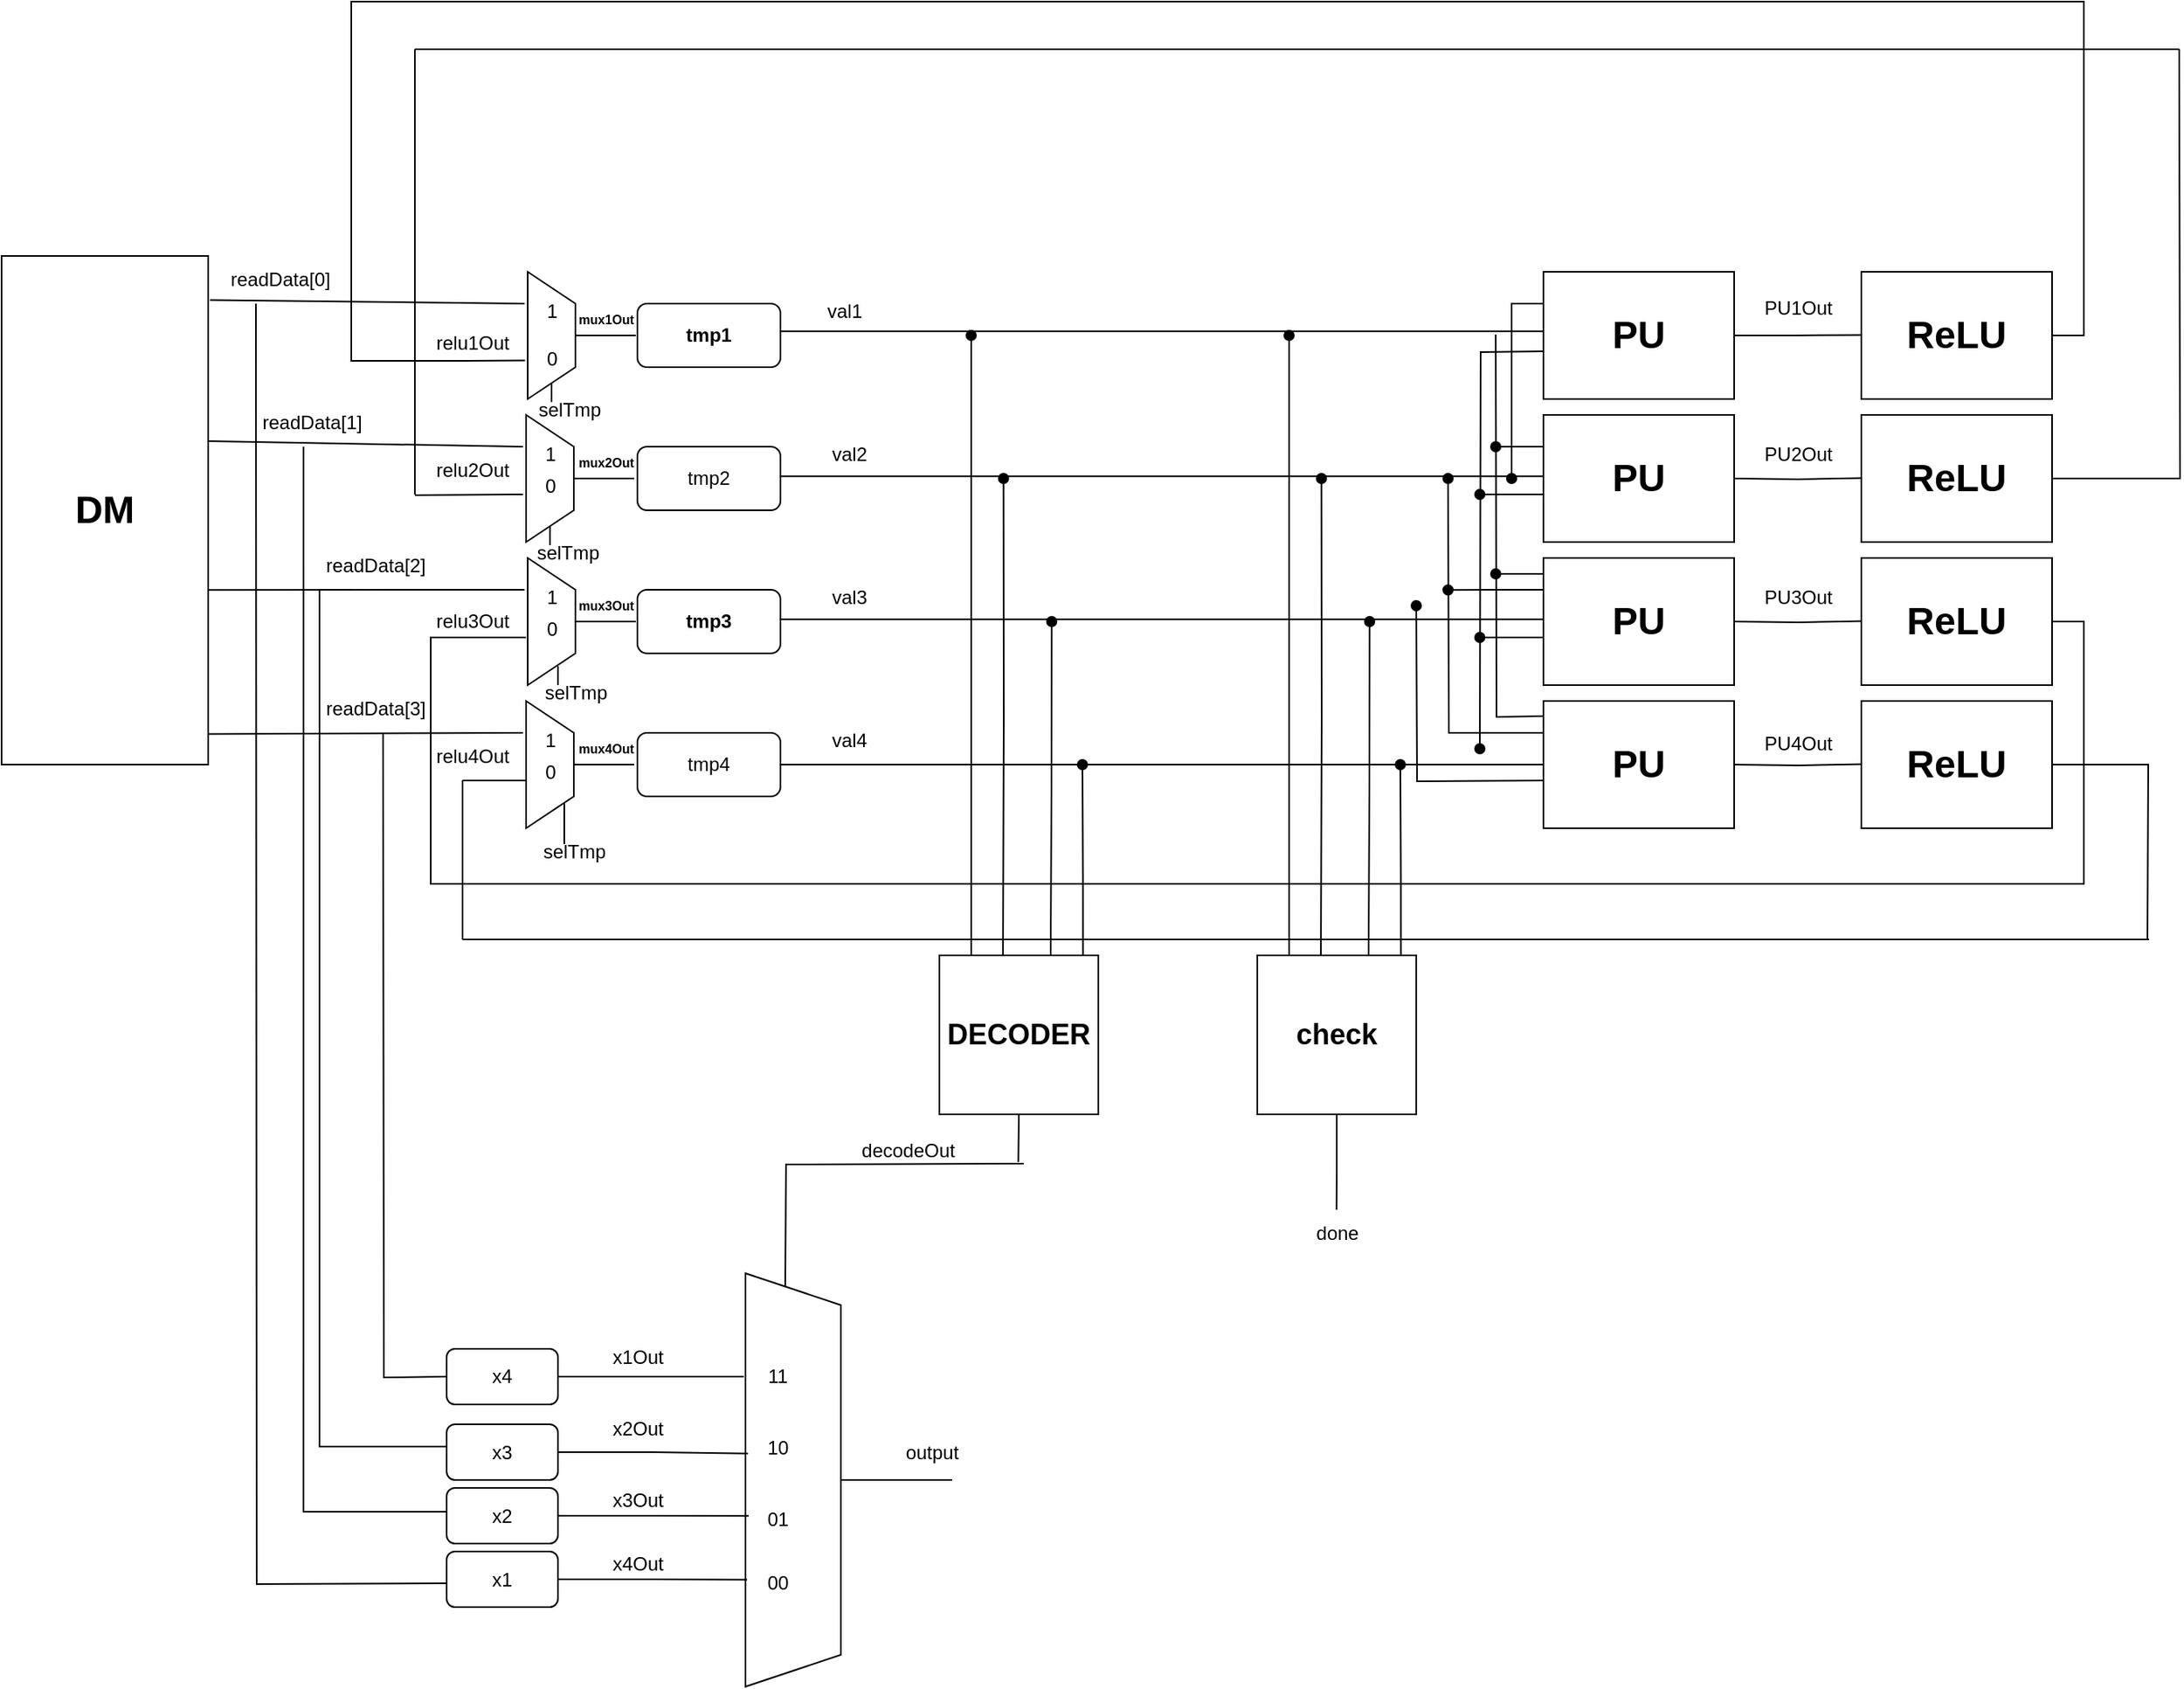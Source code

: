 <mxfile version="22.0.3" type="device">
  <diagram name="Page-1" id="AMEE-uQ7vOZ4AJ6Td8kI">
    <mxGraphModel dx="2284" dy="884" grid="1" gridSize="10" guides="1" tooltips="1" connect="1" arrows="1" fold="1" page="1" pageScale="1" pageWidth="850" pageHeight="1100" math="0" shadow="0">
      <root>
        <mxCell id="0" />
        <mxCell id="1" parent="0" />
        <mxCell id="uNb-5a9olm0jvHo7y-VS-1" value="" style="shape=trapezoid;perimeter=trapezoidPerimeter;whiteSpace=wrap;html=1;fixedSize=1;direction=south;" parent="1" vertex="1">
          <mxGeometry x="261" y="240" width="30" height="80" as="geometry" />
        </mxCell>
        <mxCell id="uNb-5a9olm0jvHo7y-VS-2" value="1" style="text;html=1;align=center;verticalAlign=middle;resizable=0;points=[];autosize=1;strokeColor=none;fillColor=none;" parent="1" vertex="1">
          <mxGeometry x="261" y="250" width="30" height="30" as="geometry" />
        </mxCell>
        <mxCell id="uNb-5a9olm0jvHo7y-VS-3" value="0" style="text;html=1;align=center;verticalAlign=middle;resizable=0;points=[];autosize=1;strokeColor=none;fillColor=none;" parent="1" vertex="1">
          <mxGeometry x="261" y="280" width="30" height="30" as="geometry" />
        </mxCell>
        <mxCell id="uNb-5a9olm0jvHo7y-VS-6" value="" style="endArrow=none;html=1;rounded=0;entryX=-0.062;entryY=0.348;entryDx=0;entryDy=0;entryPerimeter=0;exitX=1.003;exitY=0.102;exitDx=0;exitDy=0;exitPerimeter=0;" parent="1" edge="1">
          <mxGeometry width="50" height="50" relative="1" as="geometry">
            <mxPoint x="61.11" y="257.74" as="sourcePoint" />
            <mxPoint x="259" y="260" as="targetPoint" />
          </mxGeometry>
        </mxCell>
        <mxCell id="uNb-5a9olm0jvHo7y-VS-9" value="" style="endArrow=none;html=1;rounded=0;entryX=-0.062;entryY=0.348;entryDx=0;entryDy=0;entryPerimeter=0;" parent="1" edge="1">
          <mxGeometry width="50" height="50" relative="1" as="geometry">
            <mxPoint x="291" y="280" as="sourcePoint" />
            <mxPoint x="329" y="280" as="targetPoint" />
          </mxGeometry>
        </mxCell>
        <mxCell id="uNb-5a9olm0jvHo7y-VS-10" value="" style="shape=trapezoid;perimeter=trapezoidPerimeter;whiteSpace=wrap;html=1;fixedSize=1;direction=south;" parent="1" vertex="1">
          <mxGeometry x="260" y="330" width="30" height="80" as="geometry" />
        </mxCell>
        <mxCell id="uNb-5a9olm0jvHo7y-VS-11" value="1" style="text;html=1;align=center;verticalAlign=middle;resizable=0;points=[];autosize=1;strokeColor=none;fillColor=none;" parent="1" vertex="1">
          <mxGeometry x="260" y="340" width="30" height="30" as="geometry" />
        </mxCell>
        <mxCell id="uNb-5a9olm0jvHo7y-VS-12" value="0" style="text;html=1;align=center;verticalAlign=middle;resizable=0;points=[];autosize=1;strokeColor=none;fillColor=none;" parent="1" vertex="1">
          <mxGeometry x="260" y="360" width="30" height="30" as="geometry" />
        </mxCell>
        <mxCell id="uNb-5a9olm0jvHo7y-VS-14" value="" style="endArrow=none;html=1;rounded=0;entryX=-0.062;entryY=0.348;entryDx=0;entryDy=0;entryPerimeter=0;exitX=1.001;exitY=0.342;exitDx=0;exitDy=0;exitPerimeter=0;" parent="1" edge="1">
          <mxGeometry width="50" height="50" relative="1" as="geometry">
            <mxPoint x="60.37" y="346.54" as="sourcePoint" />
            <mxPoint x="258" y="350" as="targetPoint" />
          </mxGeometry>
        </mxCell>
        <mxCell id="uNb-5a9olm0jvHo7y-VS-15" value="" style="endArrow=none;html=1;rounded=0;entryX=-0.062;entryY=0.348;entryDx=0;entryDy=0;entryPerimeter=0;" parent="1" edge="1">
          <mxGeometry width="50" height="50" relative="1" as="geometry">
            <mxPoint x="190" y="380.48" as="sourcePoint" />
            <mxPoint x="258" y="380" as="targetPoint" />
          </mxGeometry>
        </mxCell>
        <mxCell id="uNb-5a9olm0jvHo7y-VS-16" value="" style="endArrow=none;html=1;rounded=0;entryX=-0.062;entryY=0.348;entryDx=0;entryDy=0;entryPerimeter=0;" parent="1" edge="1">
          <mxGeometry width="50" height="50" relative="1" as="geometry">
            <mxPoint x="290" y="370" as="sourcePoint" />
            <mxPoint x="328" y="370" as="targetPoint" />
          </mxGeometry>
        </mxCell>
        <mxCell id="uNb-5a9olm0jvHo7y-VS-17" value="tmp1" style="rounded=1;whiteSpace=wrap;html=1;fontStyle=1" parent="1" vertex="1">
          <mxGeometry x="330" y="260" width="90" height="40" as="geometry" />
        </mxCell>
        <mxCell id="uNb-5a9olm0jvHo7y-VS-18" value="tmp2" style="rounded=1;whiteSpace=wrap;html=1;" parent="1" vertex="1">
          <mxGeometry x="330" y="350" width="90" height="40" as="geometry" />
        </mxCell>
        <mxCell id="uNb-5a9olm0jvHo7y-VS-19" value="" style="shape=trapezoid;perimeter=trapezoidPerimeter;whiteSpace=wrap;html=1;fixedSize=1;direction=south;" parent="1" vertex="1">
          <mxGeometry x="261" y="420" width="30" height="80" as="geometry" />
        </mxCell>
        <mxCell id="uNb-5a9olm0jvHo7y-VS-20" value="1" style="text;html=1;align=center;verticalAlign=middle;resizable=0;points=[];autosize=1;strokeColor=none;fillColor=none;" parent="1" vertex="1">
          <mxGeometry x="261" y="430" width="30" height="30" as="geometry" />
        </mxCell>
        <mxCell id="uNb-5a9olm0jvHo7y-VS-21" value="0" style="text;html=1;align=center;verticalAlign=middle;resizable=0;points=[];autosize=1;strokeColor=none;fillColor=none;" parent="1" vertex="1">
          <mxGeometry x="261" y="450" width="30" height="30" as="geometry" />
        </mxCell>
        <mxCell id="uNb-5a9olm0jvHo7y-VS-23" value="" style="endArrow=none;html=1;rounded=0;entryX=-0.062;entryY=0.348;entryDx=0;entryDy=0;entryPerimeter=0;exitX=1;exitY=0.595;exitDx=0;exitDy=0;exitPerimeter=0;" parent="1" edge="1">
          <mxGeometry width="50" height="50" relative="1" as="geometry">
            <mxPoint x="60" y="440.15" as="sourcePoint" />
            <mxPoint x="259" y="440" as="targetPoint" />
          </mxGeometry>
        </mxCell>
        <mxCell id="uNb-5a9olm0jvHo7y-VS-24" value="" style="endArrow=none;html=1;rounded=0;entryX=-0.062;entryY=0.348;entryDx=0;entryDy=0;entryPerimeter=0;" parent="1" edge="1">
          <mxGeometry width="50" height="50" relative="1" as="geometry">
            <mxPoint x="220" y="470" as="sourcePoint" />
            <mxPoint x="260" y="470" as="targetPoint" />
          </mxGeometry>
        </mxCell>
        <mxCell id="uNb-5a9olm0jvHo7y-VS-25" value="" style="endArrow=none;html=1;rounded=0;entryX=-0.062;entryY=0.348;entryDx=0;entryDy=0;entryPerimeter=0;" parent="1" edge="1">
          <mxGeometry width="50" height="50" relative="1" as="geometry">
            <mxPoint x="291" y="460" as="sourcePoint" />
            <mxPoint x="329" y="460" as="targetPoint" />
          </mxGeometry>
        </mxCell>
        <mxCell id="yps-JSxag7Wt7kW03YaA-4" style="edgeStyle=orthogonalEdgeStyle;rounded=0;orthogonalLoop=1;jettySize=auto;html=1;exitX=1;exitY=0;exitDx=0;exitDy=0;endArrow=none;endFill=0;" parent="1" source="uNb-5a9olm0jvHo7y-VS-26" edge="1">
          <mxGeometry relative="1" as="geometry">
            <mxPoint x="284" y="600" as="targetPoint" />
          </mxGeometry>
        </mxCell>
        <mxCell id="uNb-5a9olm0jvHo7y-VS-26" value="" style="shape=trapezoid;perimeter=trapezoidPerimeter;whiteSpace=wrap;html=1;fixedSize=1;direction=south;" parent="1" vertex="1">
          <mxGeometry x="260" y="510" width="30" height="80" as="geometry" />
        </mxCell>
        <mxCell id="uNb-5a9olm0jvHo7y-VS-27" value="1" style="text;html=1;align=center;verticalAlign=middle;resizable=0;points=[];autosize=1;strokeColor=none;fillColor=none;" parent="1" vertex="1">
          <mxGeometry x="260" y="520" width="30" height="30" as="geometry" />
        </mxCell>
        <mxCell id="uNb-5a9olm0jvHo7y-VS-28" value="0" style="text;html=1;align=center;verticalAlign=middle;resizable=0;points=[];autosize=1;strokeColor=none;fillColor=none;" parent="1" vertex="1">
          <mxGeometry x="260" y="540" width="30" height="30" as="geometry" />
        </mxCell>
        <mxCell id="uNb-5a9olm0jvHo7y-VS-30" value="" style="endArrow=none;html=1;rounded=0;entryX=-0.062;entryY=0.348;entryDx=0;entryDy=0;entryPerimeter=0;exitX=0.998;exitY=0.84;exitDx=0;exitDy=0;exitPerimeter=0;" parent="1" edge="1">
          <mxGeometry width="50" height="50" relative="1" as="geometry">
            <mxPoint x="59.26" y="530.8" as="sourcePoint" />
            <mxPoint x="258" y="530" as="targetPoint" />
          </mxGeometry>
        </mxCell>
        <mxCell id="uNb-5a9olm0jvHo7y-VS-31" value="" style="endArrow=none;html=1;rounded=0;entryX=-0.062;entryY=0.348;entryDx=0;entryDy=0;entryPerimeter=0;" parent="1" edge="1">
          <mxGeometry width="50" height="50" relative="1" as="geometry">
            <mxPoint x="220" y="560" as="sourcePoint" />
            <mxPoint x="260" y="560" as="targetPoint" />
          </mxGeometry>
        </mxCell>
        <mxCell id="uNb-5a9olm0jvHo7y-VS-32" value="" style="endArrow=none;html=1;rounded=0;entryX=-0.062;entryY=0.348;entryDx=0;entryDy=0;entryPerimeter=0;" parent="1" edge="1">
          <mxGeometry width="50" height="50" relative="1" as="geometry">
            <mxPoint x="290" y="550" as="sourcePoint" />
            <mxPoint x="328" y="550" as="targetPoint" />
          </mxGeometry>
        </mxCell>
        <mxCell id="uNb-5a9olm0jvHo7y-VS-33" value="tmp3" style="rounded=1;whiteSpace=wrap;html=1;fontStyle=1" parent="1" vertex="1">
          <mxGeometry x="330" y="440" width="90" height="40" as="geometry" />
        </mxCell>
        <mxCell id="uNb-5a9olm0jvHo7y-VS-34" value="tmp4" style="rounded=1;whiteSpace=wrap;html=1;" parent="1" vertex="1">
          <mxGeometry x="330" y="530" width="90" height="40" as="geometry" />
        </mxCell>
        <mxCell id="uNb-5a9olm0jvHo7y-VS-45" style="rounded=0;orthogonalLoop=1;jettySize=auto;html=1;exitX=0.25;exitY=0;exitDx=0;exitDy=0;strokeColor=none;" parent="1" source="uNb-5a9olm0jvHo7y-VS-36" edge="1">
          <mxGeometry relative="1" as="geometry">
            <mxPoint x="545" y="280" as="targetPoint" />
          </mxGeometry>
        </mxCell>
        <mxCell id="uNb-5a9olm0jvHo7y-VS-46" style="edgeStyle=orthogonalEdgeStyle;rounded=0;orthogonalLoop=1;jettySize=auto;html=1;exitX=0.25;exitY=0;exitDx=0;exitDy=0;endArrow=oval;endFill=1;" parent="1" edge="1">
          <mxGeometry relative="1" as="geometry">
            <mxPoint x="540" y="280" as="targetPoint" />
            <mxPoint x="540" y="670" as="sourcePoint" />
            <Array as="points">
              <mxPoint x="540" y="475" />
              <mxPoint x="540" y="475" />
            </Array>
          </mxGeometry>
        </mxCell>
        <mxCell id="uNb-5a9olm0jvHo7y-VS-47" style="edgeStyle=orthogonalEdgeStyle;rounded=0;orthogonalLoop=1;jettySize=auto;html=1;exitX=0.5;exitY=0;exitDx=0;exitDy=0;endArrow=oval;endFill=1;" parent="1" edge="1">
          <mxGeometry relative="1" as="geometry">
            <mxPoint x="560.333" y="370" as="targetPoint" />
            <mxPoint x="560" y="670" as="sourcePoint" />
          </mxGeometry>
        </mxCell>
        <mxCell id="uNb-5a9olm0jvHo7y-VS-48" style="edgeStyle=orthogonalEdgeStyle;rounded=0;orthogonalLoop=1;jettySize=auto;html=1;exitX=0.75;exitY=0;exitDx=0;exitDy=0;endArrow=oval;endFill=1;" parent="1" edge="1">
          <mxGeometry relative="1" as="geometry">
            <mxPoint x="590.667" y="460" as="targetPoint" />
            <mxPoint x="590" y="670" as="sourcePoint" />
          </mxGeometry>
        </mxCell>
        <mxCell id="uNb-5a9olm0jvHo7y-VS-50" style="edgeStyle=orthogonalEdgeStyle;rounded=0;orthogonalLoop=1;jettySize=auto;html=1;exitX=1;exitY=0;exitDx=0;exitDy=0;endArrow=oval;endFill=1;" parent="1" edge="1">
          <mxGeometry relative="1" as="geometry">
            <mxPoint x="609.997" y="550" as="targetPoint" />
            <mxPoint x="610.33" y="670" as="sourcePoint" />
            <Array as="points">
              <mxPoint x="610.33" y="620" />
              <mxPoint x="610.33" y="620" />
            </Array>
          </mxGeometry>
        </mxCell>
        <mxCell id="uNb-5a9olm0jvHo7y-VS-57" style="edgeStyle=orthogonalEdgeStyle;rounded=0;orthogonalLoop=1;jettySize=auto;html=1;entryX=0;entryY=0.5;entryDx=0;entryDy=0;endArrow=none;endFill=0;" parent="1" edge="1">
          <mxGeometry relative="1" as="geometry">
            <mxPoint x="573" y="801" as="sourcePoint" />
            <mxPoint x="423" y="880" as="targetPoint" />
          </mxGeometry>
        </mxCell>
        <mxCell id="uNb-5a9olm0jvHo7y-VS-65" style="edgeStyle=orthogonalEdgeStyle;rounded=0;orthogonalLoop=1;jettySize=auto;html=1;exitX=0.5;exitY=1;exitDx=0;exitDy=0;endArrow=none;endFill=0;" parent="1" source="uNb-5a9olm0jvHo7y-VS-36" edge="1">
          <mxGeometry relative="1" as="geometry">
            <mxPoint x="569.667" y="800" as="targetPoint" />
          </mxGeometry>
        </mxCell>
        <mxCell id="uNb-5a9olm0jvHo7y-VS-36" value="&lt;h2&gt;DECODER&lt;/h2&gt;" style="whiteSpace=wrap;html=1;" parent="1" vertex="1">
          <mxGeometry x="520" y="670" width="100" height="100" as="geometry" />
        </mxCell>
        <mxCell id="uNb-5a9olm0jvHo7y-VS-37" value="&lt;h1&gt;DM&lt;/h1&gt;" style="whiteSpace=wrap;html=1;" parent="1" vertex="1">
          <mxGeometry x="-70" y="230" width="130" height="320" as="geometry" />
        </mxCell>
        <mxCell id="uNb-5a9olm0jvHo7y-VS-38" value="" style="endArrow=none;html=1;rounded=0;exitX=1;exitY=0.5;exitDx=0;exitDy=0;" parent="1" edge="1">
          <mxGeometry width="50" height="50" relative="1" as="geometry">
            <mxPoint x="420" y="458.67" as="sourcePoint" />
            <mxPoint x="900" y="458.67" as="targetPoint" />
          </mxGeometry>
        </mxCell>
        <mxCell id="uNb-5a9olm0jvHo7y-VS-40" value="" style="endArrow=none;html=1;rounded=0;exitX=1;exitY=0.5;exitDx=0;exitDy=0;" parent="1" edge="1">
          <mxGeometry width="50" height="50" relative="1" as="geometry">
            <mxPoint x="420" y="368.67" as="sourcePoint" />
            <mxPoint x="900" y="368.67" as="targetPoint" />
          </mxGeometry>
        </mxCell>
        <mxCell id="uNb-5a9olm0jvHo7y-VS-41" value="" style="endArrow=none;html=1;rounded=0;exitX=1;exitY=0.5;exitDx=0;exitDy=0;" parent="1" edge="1">
          <mxGeometry width="50" height="50" relative="1" as="geometry">
            <mxPoint x="420" y="277.34" as="sourcePoint" />
            <mxPoint x="900" y="277.34" as="targetPoint" />
          </mxGeometry>
        </mxCell>
        <mxCell id="uNb-5a9olm0jvHo7y-VS-43" value="" style="endArrow=none;html=1;rounded=0;exitX=1;exitY=0.5;exitDx=0;exitDy=0;" parent="1" edge="1">
          <mxGeometry width="50" height="50" relative="1" as="geometry">
            <mxPoint x="420" y="550" as="sourcePoint" />
            <mxPoint x="900" y="550" as="targetPoint" />
          </mxGeometry>
        </mxCell>
        <mxCell id="uNb-5a9olm0jvHo7y-VS-53" style="edgeStyle=orthogonalEdgeStyle;rounded=0;orthogonalLoop=1;jettySize=auto;html=1;endArrow=none;endFill=0;" parent="1" edge="1">
          <mxGeometry relative="1" as="geometry">
            <mxPoint x="170" y="530" as="targetPoint" />
            <mxPoint x="210" y="935" as="sourcePoint" />
          </mxGeometry>
        </mxCell>
        <mxCell id="uNb-5a9olm0jvHo7y-VS-54" style="edgeStyle=orthogonalEdgeStyle;rounded=0;orthogonalLoop=1;jettySize=auto;html=1;endArrow=none;endFill=0;" parent="1" edge="1">
          <mxGeometry relative="1" as="geometry">
            <mxPoint x="119.93" y="350" as="targetPoint" />
            <mxPoint x="210" y="1020" as="sourcePoint" />
            <Array as="points">
              <mxPoint x="209.93" y="1020" />
              <mxPoint x="119.93" y="1020" />
            </Array>
          </mxGeometry>
        </mxCell>
        <mxCell id="uNb-5a9olm0jvHo7y-VS-55" style="edgeStyle=orthogonalEdgeStyle;rounded=0;orthogonalLoop=1;jettySize=auto;html=1;endArrow=none;endFill=0;" parent="1" edge="1">
          <mxGeometry relative="1" as="geometry">
            <mxPoint x="90" y="260" as="targetPoint" />
            <mxPoint x="210" y="1065" as="sourcePoint" />
          </mxGeometry>
        </mxCell>
        <mxCell id="uNb-5a9olm0jvHo7y-VS-56" style="edgeStyle=orthogonalEdgeStyle;rounded=0;orthogonalLoop=1;jettySize=auto;html=1;endArrow=none;endFill=0;" parent="1" edge="1">
          <mxGeometry relative="1" as="geometry">
            <mxPoint x="150" y="440" as="targetPoint" />
            <mxPoint x="210" y="979" as="sourcePoint" />
            <Array as="points">
              <mxPoint x="130" y="979" />
              <mxPoint x="130" y="440" />
            </Array>
          </mxGeometry>
        </mxCell>
        <mxCell id="uNb-5a9olm0jvHo7y-VS-63" value="" style="edgeStyle=orthogonalEdgeStyle;rounded=0;orthogonalLoop=1;jettySize=auto;html=1;endArrow=none;endFill=0;" parent="1" source="uNb-5a9olm0jvHo7y-VS-51" edge="1">
          <mxGeometry relative="1" as="geometry">
            <mxPoint x="528" y="1000" as="targetPoint" />
          </mxGeometry>
        </mxCell>
        <mxCell id="uNb-5a9olm0jvHo7y-VS-51" value="" style="shape=trapezoid;perimeter=trapezoidPerimeter;whiteSpace=wrap;html=1;fixedSize=1;direction=south;" parent="1" vertex="1">
          <mxGeometry x="398" y="870" width="60" height="260" as="geometry" />
        </mxCell>
        <mxCell id="uNb-5a9olm0jvHo7y-VS-58" value="11" style="text;html=1;align=center;verticalAlign=middle;resizable=0;points=[];autosize=1;strokeColor=none;fillColor=none;" parent="1" vertex="1">
          <mxGeometry x="398" y="920" width="40" height="30" as="geometry" />
        </mxCell>
        <mxCell id="uNb-5a9olm0jvHo7y-VS-59" value="10" style="text;html=1;align=center;verticalAlign=middle;resizable=0;points=[];autosize=1;strokeColor=none;fillColor=none;" parent="1" vertex="1">
          <mxGeometry x="398" y="965" width="40" height="30" as="geometry" />
        </mxCell>
        <mxCell id="uNb-5a9olm0jvHo7y-VS-60" value="01" style="text;html=1;align=center;verticalAlign=middle;resizable=0;points=[];autosize=1;strokeColor=none;fillColor=none;" parent="1" vertex="1">
          <mxGeometry x="398" y="1010" width="40" height="30" as="geometry" />
        </mxCell>
        <mxCell id="uNb-5a9olm0jvHo7y-VS-61" value="00" style="text;html=1;align=center;verticalAlign=middle;resizable=0;points=[];autosize=1;strokeColor=none;fillColor=none;" parent="1" vertex="1">
          <mxGeometry x="398" y="1050" width="40" height="30" as="geometry" />
        </mxCell>
        <mxCell id="uNb-5a9olm0jvHo7y-VS-64" value="output" style="text;html=1;align=center;verticalAlign=middle;resizable=0;points=[];autosize=1;strokeColor=none;fillColor=none;" parent="1" vertex="1">
          <mxGeometry x="485" y="968" width="60" height="30" as="geometry" />
        </mxCell>
        <mxCell id="uNb-5a9olm0jvHo7y-VS-66" value="x4" style="rounded=1;whiteSpace=wrap;html=1;" parent="1" vertex="1">
          <mxGeometry x="210" y="917.5" width="70" height="35" as="geometry" />
        </mxCell>
        <mxCell id="uNb-5a9olm0jvHo7y-VS-67" value="x3" style="rounded=1;whiteSpace=wrap;html=1;" parent="1" vertex="1">
          <mxGeometry x="210" y="965" width="70" height="35" as="geometry" />
        </mxCell>
        <mxCell id="uNb-5a9olm0jvHo7y-VS-68" value="x2" style="rounded=1;whiteSpace=wrap;html=1;" parent="1" vertex="1">
          <mxGeometry x="210" y="1005" width="70" height="35" as="geometry" />
        </mxCell>
        <mxCell id="uNb-5a9olm0jvHo7y-VS-69" value="x1" style="rounded=1;whiteSpace=wrap;html=1;" parent="1" vertex="1">
          <mxGeometry x="210" y="1045" width="70" height="35" as="geometry" />
        </mxCell>
        <mxCell id="uNb-5a9olm0jvHo7y-VS-72" style="edgeStyle=orthogonalEdgeStyle;rounded=0;orthogonalLoop=1;jettySize=auto;html=1;exitX=1;exitY=0.5;exitDx=0;exitDy=0;endArrow=none;endFill=0;" parent="1" source="uNb-5a9olm0jvHo7y-VS-66" edge="1">
          <mxGeometry relative="1" as="geometry">
            <mxPoint x="397" y="935" as="targetPoint" />
          </mxGeometry>
        </mxCell>
        <mxCell id="uNb-5a9olm0jvHo7y-VS-75" style="edgeStyle=orthogonalEdgeStyle;rounded=0;orthogonalLoop=1;jettySize=auto;html=1;exitX=1;exitY=0.5;exitDx=0;exitDy=0;entryX=0.04;entryY=0.614;entryDx=0;entryDy=0;entryPerimeter=0;endArrow=none;endFill=0;" parent="1" source="uNb-5a9olm0jvHo7y-VS-67" target="uNb-5a9olm0jvHo7y-VS-59" edge="1">
          <mxGeometry relative="1" as="geometry" />
        </mxCell>
        <mxCell id="uNb-5a9olm0jvHo7y-VS-76" style="edgeStyle=orthogonalEdgeStyle;rounded=0;orthogonalLoop=1;jettySize=auto;html=1;exitX=1;exitY=0.5;exitDx=0;exitDy=0;entryX=0.05;entryY=0.422;entryDx=0;entryDy=0;entryPerimeter=0;endArrow=none;endFill=0;" parent="1" source="uNb-5a9olm0jvHo7y-VS-68" target="uNb-5a9olm0jvHo7y-VS-60" edge="1">
          <mxGeometry relative="1" as="geometry" />
        </mxCell>
        <mxCell id="uNb-5a9olm0jvHo7y-VS-77" style="edgeStyle=orthogonalEdgeStyle;rounded=0;orthogonalLoop=1;jettySize=auto;html=1;exitX=1;exitY=0.5;exitDx=0;exitDy=0;entryX=0.025;entryY=0.427;entryDx=0;entryDy=0;entryPerimeter=0;endArrow=none;endFill=0;" parent="1" source="uNb-5a9olm0jvHo7y-VS-69" target="uNb-5a9olm0jvHo7y-VS-61" edge="1">
          <mxGeometry relative="1" as="geometry" />
        </mxCell>
        <mxCell id="uNb-5a9olm0jvHo7y-VS-79" style="edgeStyle=orthogonalEdgeStyle;rounded=0;orthogonalLoop=1;jettySize=auto;html=1;exitX=0.25;exitY=0;exitDx=0;exitDy=0;endArrow=oval;endFill=1;" parent="1" edge="1">
          <mxGeometry relative="1" as="geometry">
            <mxPoint x="740" y="280" as="targetPoint" />
            <mxPoint x="740" y="670" as="sourcePoint" />
            <Array as="points">
              <mxPoint x="740" y="475" />
              <mxPoint x="740" y="475" />
            </Array>
          </mxGeometry>
        </mxCell>
        <mxCell id="uNb-5a9olm0jvHo7y-VS-80" style="edgeStyle=orthogonalEdgeStyle;rounded=0;orthogonalLoop=1;jettySize=auto;html=1;exitX=0.5;exitY=0;exitDx=0;exitDy=0;endArrow=oval;endFill=1;" parent="1" edge="1">
          <mxGeometry relative="1" as="geometry">
            <mxPoint x="760.333" y="370" as="targetPoint" />
            <mxPoint x="760" y="670" as="sourcePoint" />
          </mxGeometry>
        </mxCell>
        <mxCell id="uNb-5a9olm0jvHo7y-VS-81" style="edgeStyle=orthogonalEdgeStyle;rounded=0;orthogonalLoop=1;jettySize=auto;html=1;exitX=0.75;exitY=0;exitDx=0;exitDy=0;endArrow=oval;endFill=1;" parent="1" edge="1">
          <mxGeometry relative="1" as="geometry">
            <mxPoint x="790.667" y="460" as="targetPoint" />
            <mxPoint x="790" y="670" as="sourcePoint" />
          </mxGeometry>
        </mxCell>
        <mxCell id="uNb-5a9olm0jvHo7y-VS-82" style="edgeStyle=orthogonalEdgeStyle;rounded=0;orthogonalLoop=1;jettySize=auto;html=1;exitX=1;exitY=0;exitDx=0;exitDy=0;endArrow=oval;endFill=1;" parent="1" edge="1">
          <mxGeometry relative="1" as="geometry">
            <mxPoint x="809.997" y="550" as="targetPoint" />
            <mxPoint x="810.33" y="670" as="sourcePoint" />
            <Array as="points">
              <mxPoint x="810.33" y="620" />
              <mxPoint x="810.33" y="620" />
            </Array>
          </mxGeometry>
        </mxCell>
        <mxCell id="yps-JSxag7Wt7kW03YaA-41" style="edgeStyle=orthogonalEdgeStyle;rounded=0;orthogonalLoop=1;jettySize=auto;html=1;exitX=0.5;exitY=1;exitDx=0;exitDy=0;endArrow=none;endFill=0;" parent="1" source="uNb-5a9olm0jvHo7y-VS-83" edge="1">
          <mxGeometry relative="1" as="geometry">
            <mxPoint x="769.857" y="830" as="targetPoint" />
          </mxGeometry>
        </mxCell>
        <mxCell id="uNb-5a9olm0jvHo7y-VS-83" value="&lt;h2&gt;check&lt;/h2&gt;" style="whiteSpace=wrap;html=1;" parent="1" vertex="1">
          <mxGeometry x="720" y="670" width="100" height="100" as="geometry" />
        </mxCell>
        <mxCell id="uNb-5a9olm0jvHo7y-VS-99" style="edgeStyle=orthogonalEdgeStyle;rounded=0;orthogonalLoop=1;jettySize=auto;html=1;exitX=0;exitY=0.25;exitDx=0;exitDy=0;endArrow=oval;endFill=1;" parent="1" source="uNb-5a9olm0jvHo7y-VS-84" edge="1">
          <mxGeometry relative="1" as="geometry">
            <mxPoint x="880" y="370" as="targetPoint" />
          </mxGeometry>
        </mxCell>
        <mxCell id="uNb-5a9olm0jvHo7y-VS-101" style="edgeStyle=orthogonalEdgeStyle;rounded=0;orthogonalLoop=1;jettySize=auto;html=1;exitX=0;exitY=0.75;exitDx=0;exitDy=0;endArrow=oval;endFill=1;" parent="1" edge="1">
          <mxGeometry relative="1" as="geometry">
            <mxPoint x="860" y="540" as="targetPoint" />
            <mxPoint x="900" y="290" as="sourcePoint" />
          </mxGeometry>
        </mxCell>
        <mxCell id="uNb-5a9olm0jvHo7y-VS-104" style="edgeStyle=orthogonalEdgeStyle;rounded=0;orthogonalLoop=1;jettySize=auto;html=1;exitX=1;exitY=0.5;exitDx=0;exitDy=0;endArrow=none;endFill=0;" parent="1" source="uNb-5a9olm0jvHo7y-VS-84" edge="1">
          <mxGeometry relative="1" as="geometry">
            <mxPoint x="1100" y="279.758" as="targetPoint" />
          </mxGeometry>
        </mxCell>
        <mxCell id="uNb-5a9olm0jvHo7y-VS-84" value="&lt;h1&gt;PU&lt;/h1&gt;" style="whiteSpace=wrap;html=1;" parent="1" vertex="1">
          <mxGeometry x="900" y="240" width="120" height="80" as="geometry" />
        </mxCell>
        <mxCell id="uNb-5a9olm0jvHo7y-VS-94" style="edgeStyle=orthogonalEdgeStyle;rounded=0;orthogonalLoop=1;jettySize=auto;html=1;exitX=0;exitY=0.25;exitDx=0;exitDy=0;endArrow=oval;endFill=1;" parent="1" source="uNb-5a9olm0jvHo7y-VS-85" edge="1">
          <mxGeometry relative="1" as="geometry">
            <mxPoint x="870" y="349.5" as="targetPoint" />
          </mxGeometry>
        </mxCell>
        <mxCell id="uNb-5a9olm0jvHo7y-VS-103" style="edgeStyle=orthogonalEdgeStyle;rounded=0;orthogonalLoop=1;jettySize=auto;html=1;exitX=0;exitY=0.75;exitDx=0;exitDy=0;endArrow=oval;endFill=1;" parent="1" source="uNb-5a9olm0jvHo7y-VS-85" edge="1">
          <mxGeometry relative="1" as="geometry">
            <mxPoint x="860" y="380" as="targetPoint" />
            <Array as="points">
              <mxPoint x="900" y="380" />
            </Array>
          </mxGeometry>
        </mxCell>
        <mxCell id="uNb-5a9olm0jvHo7y-VS-85" value="&lt;h1&gt;PU&lt;/h1&gt;" style="whiteSpace=wrap;html=1;" parent="1" vertex="1">
          <mxGeometry x="900" y="330" width="120" height="80" as="geometry" />
        </mxCell>
        <mxCell id="uNb-5a9olm0jvHo7y-VS-95" style="edgeStyle=orthogonalEdgeStyle;rounded=0;orthogonalLoop=1;jettySize=auto;html=1;exitX=0;exitY=0.25;exitDx=0;exitDy=0;endArrow=oval;endFill=1;" parent="1" source="uNb-5a9olm0jvHo7y-VS-86" edge="1">
          <mxGeometry relative="1" as="geometry">
            <mxPoint x="870" y="430" as="targetPoint" />
            <Array as="points">
              <mxPoint x="900" y="430" />
            </Array>
          </mxGeometry>
        </mxCell>
        <mxCell id="uNb-5a9olm0jvHo7y-VS-98" style="edgeStyle=orthogonalEdgeStyle;rounded=0;orthogonalLoop=1;jettySize=auto;html=1;exitX=0;exitY=0.25;exitDx=0;exitDy=0;endArrow=oval;endFill=1;" parent="1" source="uNb-5a9olm0jvHo7y-VS-86" edge="1">
          <mxGeometry relative="1" as="geometry">
            <mxPoint x="840" y="440.145" as="targetPoint" />
          </mxGeometry>
        </mxCell>
        <mxCell id="uNb-5a9olm0jvHo7y-VS-102" style="edgeStyle=orthogonalEdgeStyle;rounded=0;orthogonalLoop=1;jettySize=auto;html=1;exitX=0;exitY=0.75;exitDx=0;exitDy=0;endArrow=oval;endFill=1;" parent="1" source="uNb-5a9olm0jvHo7y-VS-86" edge="1">
          <mxGeometry relative="1" as="geometry">
            <mxPoint x="860" y="470" as="targetPoint" />
            <Array as="points">
              <mxPoint x="900" y="470" />
            </Array>
          </mxGeometry>
        </mxCell>
        <mxCell id="uNb-5a9olm0jvHo7y-VS-86" value="&lt;h1&gt;PU&lt;/h1&gt;" style="whiteSpace=wrap;html=1;" parent="1" vertex="1">
          <mxGeometry x="900" y="420" width="120" height="80" as="geometry" />
        </mxCell>
        <mxCell id="uNb-5a9olm0jvHo7y-VS-93" style="edgeStyle=orthogonalEdgeStyle;rounded=0;orthogonalLoop=1;jettySize=auto;html=1;exitX=0;exitY=0.25;exitDx=0;exitDy=0;endArrow=none;endFill=0;" parent="1" edge="1">
          <mxGeometry relative="1" as="geometry">
            <mxPoint x="870" y="279.51" as="targetPoint" />
            <mxPoint x="900" y="519.51" as="sourcePoint" />
          </mxGeometry>
        </mxCell>
        <mxCell id="uNb-5a9olm0jvHo7y-VS-96" style="edgeStyle=orthogonalEdgeStyle;rounded=0;orthogonalLoop=1;jettySize=auto;html=1;exitX=0;exitY=0.25;exitDx=0;exitDy=0;endArrow=oval;endFill=1;" parent="1" source="uNb-5a9olm0jvHo7y-VS-87" edge="1">
          <mxGeometry relative="1" as="geometry">
            <mxPoint x="840" y="370" as="targetPoint" />
          </mxGeometry>
        </mxCell>
        <mxCell id="uNb-5a9olm0jvHo7y-VS-100" style="edgeStyle=orthogonalEdgeStyle;rounded=0;orthogonalLoop=1;jettySize=auto;html=1;exitX=0;exitY=0.75;exitDx=0;exitDy=0;endArrow=oval;endFill=1;" parent="1" edge="1">
          <mxGeometry relative="1" as="geometry">
            <mxPoint x="820" y="450" as="targetPoint" />
            <mxPoint x="900" y="560" as="sourcePoint" />
          </mxGeometry>
        </mxCell>
        <mxCell id="uNb-5a9olm0jvHo7y-VS-87" value="&lt;h1&gt;PU&lt;/h1&gt;" style="whiteSpace=wrap;html=1;" parent="1" vertex="1">
          <mxGeometry x="900" y="510" width="120" height="80" as="geometry" />
        </mxCell>
        <mxCell id="uNb-5a9olm0jvHo7y-VS-119" style="edgeStyle=orthogonalEdgeStyle;rounded=0;orthogonalLoop=1;jettySize=auto;html=1;exitX=1;exitY=0.5;exitDx=0;exitDy=0;endArrow=none;endFill=0;entryX=-0.057;entryY=0.523;entryDx=0;entryDy=0;entryPerimeter=0;" parent="1" source="uNb-5a9olm0jvHo7y-VS-107" target="uNb-5a9olm0jvHo7y-VS-3" edge="1">
          <mxGeometry relative="1" as="geometry">
            <mxPoint x="220" y="290" as="targetPoint" />
            <Array as="points">
              <mxPoint x="1240" y="280" />
              <mxPoint x="1240" y="70" />
              <mxPoint x="150" y="70" />
              <mxPoint x="150" y="296" />
              <mxPoint x="220" y="296" />
            </Array>
          </mxGeometry>
        </mxCell>
        <mxCell id="uNb-5a9olm0jvHo7y-VS-107" value="&lt;h1&gt;ReLU&lt;/h1&gt;" style="whiteSpace=wrap;html=1;" parent="1" vertex="1">
          <mxGeometry x="1100" y="240" width="120" height="80" as="geometry" />
        </mxCell>
        <mxCell id="uNb-5a9olm0jvHo7y-VS-108" style="edgeStyle=orthogonalEdgeStyle;rounded=0;orthogonalLoop=1;jettySize=auto;html=1;exitX=1;exitY=0.5;exitDx=0;exitDy=0;endArrow=none;endFill=0;" parent="1" edge="1">
          <mxGeometry relative="1" as="geometry">
            <mxPoint x="1100" y="369.758" as="targetPoint" />
            <mxPoint x="1020" y="370" as="sourcePoint" />
          </mxGeometry>
        </mxCell>
        <mxCell id="uNb-5a9olm0jvHo7y-VS-121" style="edgeStyle=orthogonalEdgeStyle;rounded=0;orthogonalLoop=1;jettySize=auto;html=1;exitX=1;exitY=0.5;exitDx=0;exitDy=0;endArrow=none;endFill=0;" parent="1" source="uNb-5a9olm0jvHo7y-VS-109" edge="1">
          <mxGeometry relative="1" as="geometry">
            <mxPoint x="1300" y="100" as="targetPoint" />
          </mxGeometry>
        </mxCell>
        <mxCell id="uNb-5a9olm0jvHo7y-VS-109" value="&lt;h1&gt;ReLU&lt;/h1&gt;" style="whiteSpace=wrap;html=1;" parent="1" vertex="1">
          <mxGeometry x="1100" y="330" width="120" height="80" as="geometry" />
        </mxCell>
        <mxCell id="uNb-5a9olm0jvHo7y-VS-110" style="edgeStyle=orthogonalEdgeStyle;rounded=0;orthogonalLoop=1;jettySize=auto;html=1;exitX=1;exitY=0.5;exitDx=0;exitDy=0;endArrow=none;endFill=0;" parent="1" edge="1">
          <mxGeometry relative="1" as="geometry">
            <mxPoint x="1100" y="459.758" as="targetPoint" />
            <mxPoint x="1020" y="460" as="sourcePoint" />
          </mxGeometry>
        </mxCell>
        <mxCell id="uNb-5a9olm0jvHo7y-VS-124" style="edgeStyle=orthogonalEdgeStyle;rounded=0;orthogonalLoop=1;jettySize=auto;html=1;exitX=1;exitY=0.5;exitDx=0;exitDy=0;endArrow=none;endFill=0;" parent="1" source="uNb-5a9olm0jvHo7y-VS-111" edge="1">
          <mxGeometry relative="1" as="geometry">
            <mxPoint x="220" y="470" as="targetPoint" />
            <Array as="points">
              <mxPoint x="1240" y="460" />
              <mxPoint x="1240" y="625" />
              <mxPoint x="200" y="625" />
              <mxPoint x="200" y="470" />
            </Array>
          </mxGeometry>
        </mxCell>
        <mxCell id="uNb-5a9olm0jvHo7y-VS-111" value="&lt;h1&gt;ReLU&lt;/h1&gt;" style="whiteSpace=wrap;html=1;" parent="1" vertex="1">
          <mxGeometry x="1100" y="420" width="120" height="80" as="geometry" />
        </mxCell>
        <mxCell id="uNb-5a9olm0jvHo7y-VS-112" style="edgeStyle=orthogonalEdgeStyle;rounded=0;orthogonalLoop=1;jettySize=auto;html=1;exitX=1;exitY=0.5;exitDx=0;exitDy=0;endArrow=none;endFill=0;" parent="1" edge="1">
          <mxGeometry relative="1" as="geometry">
            <mxPoint x="1100" y="549.758" as="targetPoint" />
            <mxPoint x="1020" y="550" as="sourcePoint" />
          </mxGeometry>
        </mxCell>
        <mxCell id="uNb-5a9olm0jvHo7y-VS-125" style="edgeStyle=orthogonalEdgeStyle;rounded=0;orthogonalLoop=1;jettySize=auto;html=1;exitX=1;exitY=0.5;exitDx=0;exitDy=0;endArrow=none;endFill=0;" parent="1" source="uNb-5a9olm0jvHo7y-VS-113" edge="1">
          <mxGeometry relative="1" as="geometry">
            <mxPoint x="1280" y="660.34" as="targetPoint" />
          </mxGeometry>
        </mxCell>
        <mxCell id="uNb-5a9olm0jvHo7y-VS-113" value="&lt;h1&gt;ReLU&lt;/h1&gt;" style="whiteSpace=wrap;html=1;" parent="1" vertex="1">
          <mxGeometry x="1100" y="510" width="120" height="80" as="geometry" />
        </mxCell>
        <mxCell id="uNb-5a9olm0jvHo7y-VS-122" value="" style="endArrow=none;html=1;rounded=0;" parent="1" edge="1">
          <mxGeometry width="50" height="50" relative="1" as="geometry">
            <mxPoint x="190" y="100" as="sourcePoint" />
            <mxPoint x="1300" y="100" as="targetPoint" />
          </mxGeometry>
        </mxCell>
        <mxCell id="uNb-5a9olm0jvHo7y-VS-123" value="" style="endArrow=none;html=1;rounded=0;" parent="1" edge="1">
          <mxGeometry width="50" height="50" relative="1" as="geometry">
            <mxPoint x="190" y="380" as="sourcePoint" />
            <mxPoint x="190" y="100" as="targetPoint" />
          </mxGeometry>
        </mxCell>
        <mxCell id="uNb-5a9olm0jvHo7y-VS-126" value="" style="endArrow=none;html=1;rounded=0;" parent="1" edge="1">
          <mxGeometry width="50" height="50" relative="1" as="geometry">
            <mxPoint x="220" y="660" as="sourcePoint" />
            <mxPoint x="1281.021" y="660" as="targetPoint" />
          </mxGeometry>
        </mxCell>
        <mxCell id="uNb-5a9olm0jvHo7y-VS-127" value="" style="endArrow=none;html=1;rounded=0;" parent="1" edge="1">
          <mxGeometry width="50" height="50" relative="1" as="geometry">
            <mxPoint x="220" y="660" as="sourcePoint" />
            <mxPoint x="220" y="560" as="targetPoint" />
          </mxGeometry>
        </mxCell>
        <mxCell id="yps-JSxag7Wt7kW03YaA-5" value="selTmp" style="text;html=1;align=center;verticalAlign=middle;resizable=0;points=[];autosize=1;strokeColor=none;fillColor=none;" parent="1" vertex="1">
          <mxGeometry x="260" y="590" width="60" height="30" as="geometry" />
        </mxCell>
        <mxCell id="yps-JSxag7Wt7kW03YaA-6" style="edgeStyle=orthogonalEdgeStyle;rounded=0;orthogonalLoop=1;jettySize=auto;html=1;endArrow=none;endFill=0;exitX=0.317;exitY=-0.064;exitDx=0;exitDy=0;exitPerimeter=0;" parent="1" source="yps-JSxag7Wt7kW03YaA-7" edge="1">
          <mxGeometry relative="1" as="geometry">
            <mxPoint x="280" y="500" as="targetPoint" />
            <mxPoint x="280" y="484" as="sourcePoint" />
          </mxGeometry>
        </mxCell>
        <mxCell id="yps-JSxag7Wt7kW03YaA-7" value="selTmp" style="text;html=1;align=center;verticalAlign=middle;resizable=0;points=[];autosize=1;strokeColor=none;fillColor=none;" parent="1" vertex="1">
          <mxGeometry x="261" y="490" width="60" height="30" as="geometry" />
        </mxCell>
        <mxCell id="yps-JSxag7Wt7kW03YaA-11" style="edgeStyle=orthogonalEdgeStyle;rounded=0;orthogonalLoop=1;jettySize=auto;html=1;endArrow=none;endFill=0;exitX=0.317;exitY=-0.064;exitDx=0;exitDy=0;exitPerimeter=0;" parent="1" source="yps-JSxag7Wt7kW03YaA-12" edge="1">
          <mxGeometry relative="1" as="geometry">
            <mxPoint x="275" y="412" as="targetPoint" />
            <mxPoint x="275" y="396" as="sourcePoint" />
          </mxGeometry>
        </mxCell>
        <mxCell id="yps-JSxag7Wt7kW03YaA-12" value="selTmp" style="text;html=1;align=center;verticalAlign=middle;resizable=0;points=[];autosize=1;strokeColor=none;fillColor=none;" parent="1" vertex="1">
          <mxGeometry x="256" y="402" width="60" height="30" as="geometry" />
        </mxCell>
        <mxCell id="yps-JSxag7Wt7kW03YaA-15" style="edgeStyle=orthogonalEdgeStyle;rounded=0;orthogonalLoop=1;jettySize=auto;html=1;endArrow=none;endFill=0;exitX=0.317;exitY=-0.064;exitDx=0;exitDy=0;exitPerimeter=0;" parent="1" source="yps-JSxag7Wt7kW03YaA-16" edge="1">
          <mxGeometry relative="1" as="geometry">
            <mxPoint x="276" y="321.92" as="targetPoint" />
            <mxPoint x="276" y="305.92" as="sourcePoint" />
          </mxGeometry>
        </mxCell>
        <mxCell id="yps-JSxag7Wt7kW03YaA-16" value="selTmp" style="text;html=1;align=center;verticalAlign=middle;resizable=0;points=[];autosize=1;strokeColor=none;fillColor=none;" parent="1" vertex="1">
          <mxGeometry x="257" y="311.92" width="60" height="30" as="geometry" />
        </mxCell>
        <mxCell id="yps-JSxag7Wt7kW03YaA-19" value="readData[0]" style="text;html=1;align=center;verticalAlign=middle;resizable=0;points=[];autosize=1;strokeColor=none;fillColor=none;" parent="1" vertex="1">
          <mxGeometry x="60" y="230" width="90" height="30" as="geometry" />
        </mxCell>
        <mxCell id="yps-JSxag7Wt7kW03YaA-20" value="readData[2]" style="text;html=1;align=center;verticalAlign=middle;resizable=0;points=[];autosize=1;strokeColor=none;fillColor=none;" parent="1" vertex="1">
          <mxGeometry x="120" y="410" width="90" height="30" as="geometry" />
        </mxCell>
        <mxCell id="yps-JSxag7Wt7kW03YaA-21" value="readData[1]" style="text;html=1;align=center;verticalAlign=middle;resizable=0;points=[];autosize=1;strokeColor=none;fillColor=none;" parent="1" vertex="1">
          <mxGeometry x="80" y="320" width="90" height="30" as="geometry" />
        </mxCell>
        <mxCell id="yps-JSxag7Wt7kW03YaA-22" value="readData[3]" style="text;html=1;align=center;verticalAlign=middle;resizable=0;points=[];autosize=1;strokeColor=none;fillColor=none;" parent="1" vertex="1">
          <mxGeometry x="120" y="500" width="90" height="30" as="geometry" />
        </mxCell>
        <mxCell id="yps-JSxag7Wt7kW03YaA-23" value="relu1Out" style="text;html=1;align=center;verticalAlign=middle;resizable=0;points=[];autosize=1;strokeColor=none;fillColor=none;" parent="1" vertex="1">
          <mxGeometry x="191" y="270" width="70" height="30" as="geometry" />
        </mxCell>
        <mxCell id="yps-JSxag7Wt7kW03YaA-24" value="relu2Out" style="text;html=1;align=center;verticalAlign=middle;resizable=0;points=[];autosize=1;strokeColor=none;fillColor=none;" parent="1" vertex="1">
          <mxGeometry x="191" y="350" width="70" height="30" as="geometry" />
        </mxCell>
        <mxCell id="yps-JSxag7Wt7kW03YaA-25" value="relu3Out" style="text;html=1;align=center;verticalAlign=middle;resizable=0;points=[];autosize=1;strokeColor=none;fillColor=none;" parent="1" vertex="1">
          <mxGeometry x="191" y="445" width="70" height="30" as="geometry" />
        </mxCell>
        <mxCell id="yps-JSxag7Wt7kW03YaA-26" value="relu4Out" style="text;html=1;align=center;verticalAlign=middle;resizable=0;points=[];autosize=1;strokeColor=none;fillColor=none;" parent="1" vertex="1">
          <mxGeometry x="191" y="530" width="70" height="30" as="geometry" />
        </mxCell>
        <mxCell id="yps-JSxag7Wt7kW03YaA-27" value="x1Out" style="text;html=1;align=center;verticalAlign=middle;resizable=0;points=[];autosize=1;strokeColor=none;fillColor=none;" parent="1" vertex="1">
          <mxGeometry x="300" y="908" width="60" height="30" as="geometry" />
        </mxCell>
        <mxCell id="yps-JSxag7Wt7kW03YaA-28" value="x2Out" style="text;html=1;align=center;verticalAlign=middle;resizable=0;points=[];autosize=1;strokeColor=none;fillColor=none;" parent="1" vertex="1">
          <mxGeometry x="300" y="952.5" width="60" height="30" as="geometry" />
        </mxCell>
        <mxCell id="yps-JSxag7Wt7kW03YaA-30" value="x3Out" style="text;html=1;align=center;verticalAlign=middle;resizable=0;points=[];autosize=1;strokeColor=none;fillColor=none;" parent="1" vertex="1">
          <mxGeometry x="300" y="998" width="60" height="30" as="geometry" />
        </mxCell>
        <mxCell id="yps-JSxag7Wt7kW03YaA-31" value="x4Out" style="text;html=1;align=center;verticalAlign=middle;resizable=0;points=[];autosize=1;strokeColor=none;fillColor=none;" parent="1" vertex="1">
          <mxGeometry x="300" y="1038" width="60" height="30" as="geometry" />
        </mxCell>
        <mxCell id="yps-JSxag7Wt7kW03YaA-32" value="decodeOut" style="text;html=1;align=center;verticalAlign=middle;resizable=0;points=[];autosize=1;strokeColor=none;fillColor=none;" parent="1" vertex="1">
          <mxGeometry x="460" y="778" width="80" height="30" as="geometry" />
        </mxCell>
        <mxCell id="yps-JSxag7Wt7kW03YaA-33" value="&lt;h6&gt;mux1Out&lt;/h6&gt;" style="text;html=1;align=center;verticalAlign=middle;resizable=0;points=[];autosize=1;strokeColor=none;fillColor=none;" parent="1" vertex="1">
          <mxGeometry x="280" y="240" width="60" height="60" as="geometry" />
        </mxCell>
        <mxCell id="yps-JSxag7Wt7kW03YaA-34" value="&lt;h6&gt;mux2Out&lt;/h6&gt;" style="text;html=1;align=center;verticalAlign=middle;resizable=0;points=[];autosize=1;strokeColor=none;fillColor=none;" parent="1" vertex="1">
          <mxGeometry x="280" y="330" width="60" height="60" as="geometry" />
        </mxCell>
        <mxCell id="yps-JSxag7Wt7kW03YaA-35" value="&lt;h6&gt;mux3Out&lt;/h6&gt;" style="text;html=1;align=center;verticalAlign=middle;resizable=0;points=[];autosize=1;strokeColor=none;fillColor=none;" parent="1" vertex="1">
          <mxGeometry x="280" y="420" width="60" height="60" as="geometry" />
        </mxCell>
        <mxCell id="yps-JSxag7Wt7kW03YaA-36" value="&lt;h6&gt;mux4Out&lt;/h6&gt;" style="text;html=1;align=center;verticalAlign=middle;resizable=0;points=[];autosize=1;strokeColor=none;fillColor=none;" parent="1" vertex="1">
          <mxGeometry x="280" y="510" width="60" height="60" as="geometry" />
        </mxCell>
        <mxCell id="yps-JSxag7Wt7kW03YaA-37" value="val1" style="text;html=1;align=center;verticalAlign=middle;resizable=0;points=[];autosize=1;strokeColor=none;fillColor=none;" parent="1" vertex="1">
          <mxGeometry x="435" y="250" width="50" height="30" as="geometry" />
        </mxCell>
        <mxCell id="yps-JSxag7Wt7kW03YaA-38" value="val2" style="text;html=1;align=center;verticalAlign=middle;resizable=0;points=[];autosize=1;strokeColor=none;fillColor=none;" parent="1" vertex="1">
          <mxGeometry x="438" y="340" width="50" height="30" as="geometry" />
        </mxCell>
        <mxCell id="yps-JSxag7Wt7kW03YaA-39" value="val3" style="text;html=1;align=center;verticalAlign=middle;resizable=0;points=[];autosize=1;strokeColor=none;fillColor=none;" parent="1" vertex="1">
          <mxGeometry x="438" y="430" width="50" height="30" as="geometry" />
        </mxCell>
        <mxCell id="yps-JSxag7Wt7kW03YaA-40" value="val4" style="text;html=1;align=center;verticalAlign=middle;resizable=0;points=[];autosize=1;strokeColor=none;fillColor=none;" parent="1" vertex="1">
          <mxGeometry x="438" y="520" width="50" height="30" as="geometry" />
        </mxCell>
        <mxCell id="yps-JSxag7Wt7kW03YaA-42" value="done" style="text;html=1;align=center;verticalAlign=middle;resizable=0;points=[];autosize=1;strokeColor=none;fillColor=none;" parent="1" vertex="1">
          <mxGeometry x="745" y="830" width="50" height="30" as="geometry" />
        </mxCell>
        <mxCell id="yps-JSxag7Wt7kW03YaA-43" value="PU1Out" style="text;html=1;align=center;verticalAlign=middle;resizable=0;points=[];autosize=1;strokeColor=none;fillColor=none;" parent="1" vertex="1">
          <mxGeometry x="1025" y="248" width="70" height="30" as="geometry" />
        </mxCell>
        <mxCell id="yps-JSxag7Wt7kW03YaA-44" value="PU2Out" style="text;html=1;align=center;verticalAlign=middle;resizable=0;points=[];autosize=1;strokeColor=none;fillColor=none;" parent="1" vertex="1">
          <mxGeometry x="1025" y="340" width="70" height="30" as="geometry" />
        </mxCell>
        <mxCell id="yps-JSxag7Wt7kW03YaA-45" value="PU3Out" style="text;html=1;align=center;verticalAlign=middle;resizable=0;points=[];autosize=1;strokeColor=none;fillColor=none;" parent="1" vertex="1">
          <mxGeometry x="1025" y="430" width="70" height="30" as="geometry" />
        </mxCell>
        <mxCell id="yps-JSxag7Wt7kW03YaA-46" value="PU4Out" style="text;html=1;align=center;verticalAlign=middle;resizable=0;points=[];autosize=1;strokeColor=none;fillColor=none;" parent="1" vertex="1">
          <mxGeometry x="1025" y="522" width="70" height="30" as="geometry" />
        </mxCell>
      </root>
    </mxGraphModel>
  </diagram>
</mxfile>
